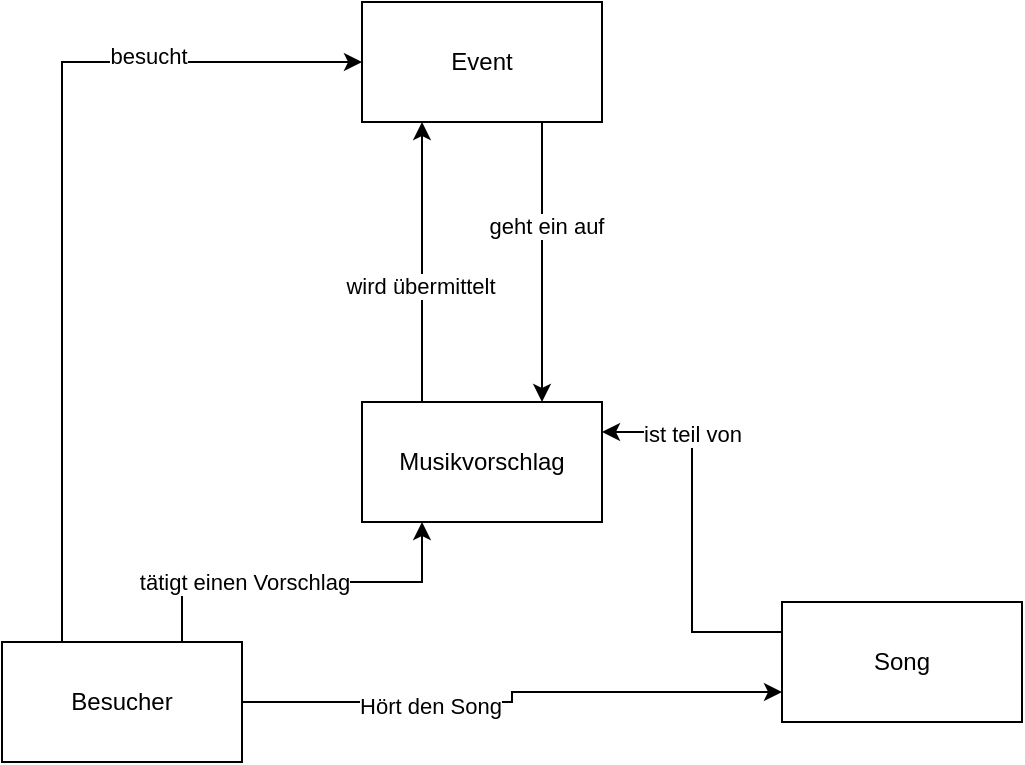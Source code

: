 <mxfile version="13.10.4" type="device"><diagram id="1A0rAFIuoNnTaIn4TnuI" name="Page-1"><mxGraphModel dx="1182" dy="761" grid="1" gridSize="10" guides="1" tooltips="1" connect="1" arrows="1" fold="1" page="1" pageScale="1" pageWidth="1920" pageHeight="1200" math="0" shadow="0"><root><mxCell id="0"/><mxCell id="1" parent="0"/><mxCell id="op3uGAifWPH-U8Ny2EI4-9" style="edgeStyle=orthogonalEdgeStyle;rounded=0;orthogonalLoop=1;jettySize=auto;html=1;exitX=0.75;exitY=0;exitDx=0;exitDy=0;entryX=0.25;entryY=1;entryDx=0;entryDy=0;" edge="1" parent="1" source="op3uGAifWPH-U8Ny2EI4-1" target="op3uGAifWPH-U8Ny2EI4-5"><mxGeometry relative="1" as="geometry"/></mxCell><mxCell id="op3uGAifWPH-U8Ny2EI4-10" value="tätigt einen Vorschlag" style="edgeLabel;html=1;align=center;verticalAlign=middle;resizable=0;points=[];" vertex="1" connectable="0" parent="op3uGAifWPH-U8Ny2EI4-9"><mxGeometry x="-0.327" relative="1" as="geometry"><mxPoint as="offset"/></mxGeometry></mxCell><mxCell id="op3uGAifWPH-U8Ny2EI4-15" style="edgeStyle=orthogonalEdgeStyle;rounded=0;orthogonalLoop=1;jettySize=auto;html=1;exitX=0.25;exitY=0;exitDx=0;exitDy=0;entryX=0;entryY=0.5;entryDx=0;entryDy=0;" edge="1" parent="1" source="op3uGAifWPH-U8Ny2EI4-1" target="op3uGAifWPH-U8Ny2EI4-2"><mxGeometry relative="1" as="geometry"/></mxCell><mxCell id="op3uGAifWPH-U8Ny2EI4-16" value="besucht " style="edgeLabel;html=1;align=center;verticalAlign=middle;resizable=0;points=[];" vertex="1" connectable="0" parent="op3uGAifWPH-U8Ny2EI4-15"><mxGeometry x="0.514" y="3" relative="1" as="geometry"><mxPoint as="offset"/></mxGeometry></mxCell><mxCell id="op3uGAifWPH-U8Ny2EI4-17" style="edgeStyle=orthogonalEdgeStyle;rounded=0;orthogonalLoop=1;jettySize=auto;html=1;exitX=1;exitY=0.5;exitDx=0;exitDy=0;entryX=0;entryY=0.75;entryDx=0;entryDy=0;" edge="1" parent="1" source="op3uGAifWPH-U8Ny2EI4-1" target="op3uGAifWPH-U8Ny2EI4-3"><mxGeometry relative="1" as="geometry"/></mxCell><mxCell id="op3uGAifWPH-U8Ny2EI4-18" value="Hört den Song" style="edgeLabel;html=1;align=center;verticalAlign=middle;resizable=0;points=[];" vertex="1" connectable="0" parent="op3uGAifWPH-U8Ny2EI4-17"><mxGeometry x="-0.316" y="-2" relative="1" as="geometry"><mxPoint as="offset"/></mxGeometry></mxCell><mxCell id="op3uGAifWPH-U8Ny2EI4-1" value="Besucher" style="rounded=0;whiteSpace=wrap;html=1;" vertex="1" parent="1"><mxGeometry x="340" y="560" width="120" height="60" as="geometry"/></mxCell><mxCell id="op3uGAifWPH-U8Ny2EI4-13" style="edgeStyle=orthogonalEdgeStyle;rounded=0;orthogonalLoop=1;jettySize=auto;html=1;exitX=0.75;exitY=1;exitDx=0;exitDy=0;entryX=0.75;entryY=0;entryDx=0;entryDy=0;" edge="1" parent="1" source="op3uGAifWPH-U8Ny2EI4-2" target="op3uGAifWPH-U8Ny2EI4-5"><mxGeometry relative="1" as="geometry"/></mxCell><mxCell id="op3uGAifWPH-U8Ny2EI4-14" value="geht ein auf" style="edgeLabel;html=1;align=center;verticalAlign=middle;resizable=0;points=[];" vertex="1" connectable="0" parent="op3uGAifWPH-U8Ny2EI4-13"><mxGeometry x="-0.257" y="2" relative="1" as="geometry"><mxPoint as="offset"/></mxGeometry></mxCell><mxCell id="op3uGAifWPH-U8Ny2EI4-2" value="Event" style="rounded=0;whiteSpace=wrap;html=1;" vertex="1" parent="1"><mxGeometry x="520" y="240" width="120" height="60" as="geometry"/></mxCell><mxCell id="op3uGAifWPH-U8Ny2EI4-7" style="edgeStyle=orthogonalEdgeStyle;rounded=0;orthogonalLoop=1;jettySize=auto;html=1;exitX=0;exitY=0.25;exitDx=0;exitDy=0;entryX=1;entryY=0.25;entryDx=0;entryDy=0;" edge="1" parent="1" source="op3uGAifWPH-U8Ny2EI4-3" target="op3uGAifWPH-U8Ny2EI4-5"><mxGeometry relative="1" as="geometry"/></mxCell><mxCell id="op3uGAifWPH-U8Ny2EI4-8" value="ist teil von" style="edgeLabel;html=1;align=center;verticalAlign=middle;resizable=0;points=[];" vertex="1" connectable="0" parent="op3uGAifWPH-U8Ny2EI4-7"><mxGeometry x="0.514" relative="1" as="geometry"><mxPoint as="offset"/></mxGeometry></mxCell><mxCell id="op3uGAifWPH-U8Ny2EI4-3" value="Song" style="rounded=0;whiteSpace=wrap;html=1;" vertex="1" parent="1"><mxGeometry x="730" y="540" width="120" height="60" as="geometry"/></mxCell><mxCell id="op3uGAifWPH-U8Ny2EI4-11" style="edgeStyle=orthogonalEdgeStyle;rounded=0;orthogonalLoop=1;jettySize=auto;html=1;exitX=0.25;exitY=0;exitDx=0;exitDy=0;entryX=0.25;entryY=1;entryDx=0;entryDy=0;" edge="1" parent="1" source="op3uGAifWPH-U8Ny2EI4-5" target="op3uGAifWPH-U8Ny2EI4-2"><mxGeometry relative="1" as="geometry"/></mxCell><mxCell id="op3uGAifWPH-U8Ny2EI4-12" value="wird übermittelt" style="edgeLabel;html=1;align=center;verticalAlign=middle;resizable=0;points=[];" vertex="1" connectable="0" parent="op3uGAifWPH-U8Ny2EI4-11"><mxGeometry x="-0.171" y="1" relative="1" as="geometry"><mxPoint as="offset"/></mxGeometry></mxCell><mxCell id="op3uGAifWPH-U8Ny2EI4-5" value="Musikvorschlag" style="rounded=0;whiteSpace=wrap;html=1;" vertex="1" parent="1"><mxGeometry x="520" y="440" width="120" height="60" as="geometry"/></mxCell></root></mxGraphModel></diagram></mxfile>